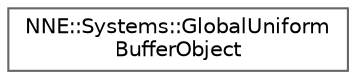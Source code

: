 digraph "Graphical Class Hierarchy"
{
 // LATEX_PDF_SIZE
  bgcolor="transparent";
  edge [fontname=Helvetica,fontsize=10,labelfontname=Helvetica,labelfontsize=10];
  node [fontname=Helvetica,fontsize=10,shape=box,height=0.2,width=0.4];
  rankdir="LR";
  Node0 [id="Node000000",label="NNE::Systems::GlobalUniform\lBufferObject",height=0.2,width=0.4,color="grey40", fillcolor="white", style="filled",URL="$struct_n_n_e_1_1_systems_1_1_global_uniform_buffer_object.html",tooltip=" "];
}
